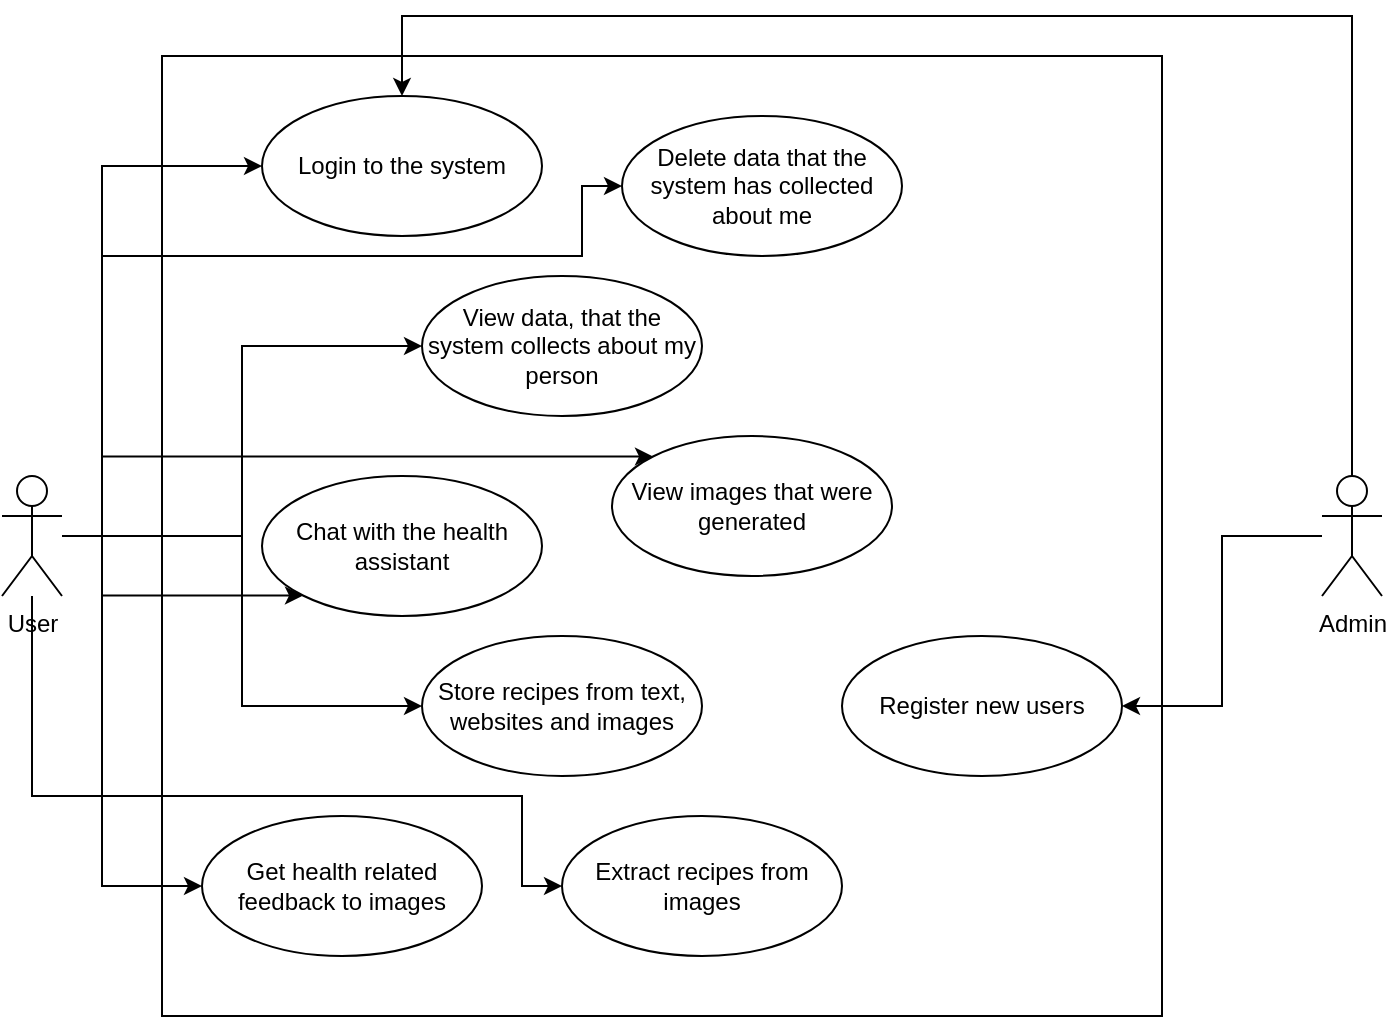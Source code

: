 <mxfile version="26.1.1">
  <diagram name="Seite-1" id="4RX0FcacjATqTiscdXWX">
    <mxGraphModel dx="2072" dy="1097" grid="1" gridSize="10" guides="1" tooltips="1" connect="1" arrows="1" fold="1" page="1" pageScale="1" pageWidth="850" pageHeight="1100" math="0" shadow="0">
      <root>
        <mxCell id="0" />
        <mxCell id="1" parent="0" />
        <mxCell id="k5wqPtVkNWBD3hjp_iGi-3" value="" style="html=1;whiteSpace=wrap;" vertex="1" parent="1">
          <mxGeometry x="200" y="50" width="500" height="480" as="geometry" />
        </mxCell>
        <mxCell id="k5wqPtVkNWBD3hjp_iGi-19" style="edgeStyle=orthogonalEdgeStyle;rounded=0;orthogonalLoop=1;jettySize=auto;html=1;entryX=0;entryY=0.5;entryDx=0;entryDy=0;" edge="1" parent="1" source="k5wqPtVkNWBD3hjp_iGi-1" target="k5wqPtVkNWBD3hjp_iGi-5">
          <mxGeometry relative="1" as="geometry">
            <Array as="points">
              <mxPoint x="170" y="290" />
              <mxPoint x="170" y="105" />
            </Array>
          </mxGeometry>
        </mxCell>
        <mxCell id="k5wqPtVkNWBD3hjp_iGi-22" style="edgeStyle=orthogonalEdgeStyle;rounded=0;orthogonalLoop=1;jettySize=auto;html=1;entryX=0;entryY=0.5;entryDx=0;entryDy=0;" edge="1" parent="1" source="k5wqPtVkNWBD3hjp_iGi-1" target="k5wqPtVkNWBD3hjp_iGi-6">
          <mxGeometry relative="1" as="geometry" />
        </mxCell>
        <mxCell id="k5wqPtVkNWBD3hjp_iGi-23" style="edgeStyle=orthogonalEdgeStyle;rounded=0;orthogonalLoop=1;jettySize=auto;html=1;entryX=0;entryY=1;entryDx=0;entryDy=0;" edge="1" parent="1" source="k5wqPtVkNWBD3hjp_iGi-1" target="k5wqPtVkNWBD3hjp_iGi-12">
          <mxGeometry relative="1" as="geometry">
            <Array as="points">
              <mxPoint x="170" y="290" />
              <mxPoint x="170" y="320" />
            </Array>
          </mxGeometry>
        </mxCell>
        <mxCell id="k5wqPtVkNWBD3hjp_iGi-24" style="edgeStyle=orthogonalEdgeStyle;rounded=0;orthogonalLoop=1;jettySize=auto;html=1;entryX=0;entryY=0.5;entryDx=0;entryDy=0;" edge="1" parent="1" source="k5wqPtVkNWBD3hjp_iGi-1" target="k5wqPtVkNWBD3hjp_iGi-9">
          <mxGeometry relative="1" as="geometry">
            <Array as="points">
              <mxPoint x="170" y="290" />
              <mxPoint x="170" y="465" />
            </Array>
          </mxGeometry>
        </mxCell>
        <mxCell id="k5wqPtVkNWBD3hjp_iGi-25" style="edgeStyle=orthogonalEdgeStyle;rounded=0;orthogonalLoop=1;jettySize=auto;html=1;entryX=0;entryY=0.5;entryDx=0;entryDy=0;" edge="1" parent="1" source="k5wqPtVkNWBD3hjp_iGi-1" target="k5wqPtVkNWBD3hjp_iGi-8">
          <mxGeometry relative="1" as="geometry" />
        </mxCell>
        <mxCell id="k5wqPtVkNWBD3hjp_iGi-26" style="edgeStyle=orthogonalEdgeStyle;rounded=0;orthogonalLoop=1;jettySize=auto;html=1;entryX=0;entryY=0.5;entryDx=0;entryDy=0;" edge="1" parent="1" source="k5wqPtVkNWBD3hjp_iGi-1" target="k5wqPtVkNWBD3hjp_iGi-10">
          <mxGeometry relative="1" as="geometry">
            <Array as="points">
              <mxPoint x="135" y="420" />
              <mxPoint x="380" y="420" />
              <mxPoint x="380" y="465" />
            </Array>
          </mxGeometry>
        </mxCell>
        <mxCell id="k5wqPtVkNWBD3hjp_iGi-27" style="edgeStyle=orthogonalEdgeStyle;rounded=0;orthogonalLoop=1;jettySize=auto;html=1;entryX=0;entryY=0;entryDx=0;entryDy=0;" edge="1" parent="1" source="k5wqPtVkNWBD3hjp_iGi-1" target="k5wqPtVkNWBD3hjp_iGi-14">
          <mxGeometry relative="1" as="geometry">
            <Array as="points">
              <mxPoint x="170" y="290" />
              <mxPoint x="170" y="250" />
            </Array>
          </mxGeometry>
        </mxCell>
        <mxCell id="k5wqPtVkNWBD3hjp_iGi-1" value="User&lt;div&gt;&lt;br&gt;&lt;/div&gt;" style="shape=umlActor;verticalLabelPosition=bottom;verticalAlign=top;html=1;" vertex="1" parent="1">
          <mxGeometry x="120" y="260" width="30" height="60" as="geometry" />
        </mxCell>
        <mxCell id="k5wqPtVkNWBD3hjp_iGi-17" style="edgeStyle=orthogonalEdgeStyle;rounded=0;orthogonalLoop=1;jettySize=auto;html=1;entryX=1;entryY=0.5;entryDx=0;entryDy=0;" edge="1" parent="1" source="k5wqPtVkNWBD3hjp_iGi-2" target="k5wqPtVkNWBD3hjp_iGi-15">
          <mxGeometry relative="1" as="geometry" />
        </mxCell>
        <mxCell id="k5wqPtVkNWBD3hjp_iGi-2" value="Admin" style="shape=umlActor;verticalLabelPosition=bottom;verticalAlign=top;html=1;" vertex="1" parent="1">
          <mxGeometry x="780" y="260" width="30" height="60" as="geometry" />
        </mxCell>
        <mxCell id="k5wqPtVkNWBD3hjp_iGi-5" value="Login to the system" style="ellipse;whiteSpace=wrap;html=1;" vertex="1" parent="1">
          <mxGeometry x="250" y="70" width="140" height="70" as="geometry" />
        </mxCell>
        <mxCell id="k5wqPtVkNWBD3hjp_iGi-6" value="View data, that the system collects about my person" style="ellipse;whiteSpace=wrap;html=1;" vertex="1" parent="1">
          <mxGeometry x="330" y="160" width="140" height="70" as="geometry" />
        </mxCell>
        <mxCell id="k5wqPtVkNWBD3hjp_iGi-7" value="Delete data that the system has collected about me" style="ellipse;whiteSpace=wrap;html=1;" vertex="1" parent="1">
          <mxGeometry x="430" y="80" width="140" height="70" as="geometry" />
        </mxCell>
        <mxCell id="k5wqPtVkNWBD3hjp_iGi-8" value="Store recipes from text, websites and images" style="ellipse;whiteSpace=wrap;html=1;" vertex="1" parent="1">
          <mxGeometry x="330" y="340" width="140" height="70" as="geometry" />
        </mxCell>
        <mxCell id="k5wqPtVkNWBD3hjp_iGi-9" value="Get health related feedback to images" style="ellipse;whiteSpace=wrap;html=1;" vertex="1" parent="1">
          <mxGeometry x="220" y="430" width="140" height="70" as="geometry" />
        </mxCell>
        <mxCell id="k5wqPtVkNWBD3hjp_iGi-10" value="Extract recipes from images" style="ellipse;whiteSpace=wrap;html=1;" vertex="1" parent="1">
          <mxGeometry x="400" y="430" width="140" height="70" as="geometry" />
        </mxCell>
        <mxCell id="k5wqPtVkNWBD3hjp_iGi-12" value="Chat with the health assistant" style="ellipse;whiteSpace=wrap;html=1;" vertex="1" parent="1">
          <mxGeometry x="250" y="260" width="140" height="70" as="geometry" />
        </mxCell>
        <mxCell id="k5wqPtVkNWBD3hjp_iGi-14" value="View images that were generated" style="ellipse;whiteSpace=wrap;html=1;" vertex="1" parent="1">
          <mxGeometry x="425" y="240" width="140" height="70" as="geometry" />
        </mxCell>
        <mxCell id="k5wqPtVkNWBD3hjp_iGi-15" value="Register new users" style="ellipse;whiteSpace=wrap;html=1;" vertex="1" parent="1">
          <mxGeometry x="540" y="340" width="140" height="70" as="geometry" />
        </mxCell>
        <mxCell id="k5wqPtVkNWBD3hjp_iGi-18" style="edgeStyle=orthogonalEdgeStyle;rounded=0;orthogonalLoop=1;jettySize=auto;html=1;" edge="1" parent="1" source="k5wqPtVkNWBD3hjp_iGi-2" target="k5wqPtVkNWBD3hjp_iGi-5">
          <mxGeometry relative="1" as="geometry">
            <Array as="points">
              <mxPoint x="795" y="30" />
              <mxPoint x="320" y="30" />
            </Array>
          </mxGeometry>
        </mxCell>
        <mxCell id="k5wqPtVkNWBD3hjp_iGi-20" style="edgeStyle=orthogonalEdgeStyle;rounded=0;orthogonalLoop=1;jettySize=auto;html=1;entryX=0;entryY=0.5;entryDx=0;entryDy=0;" edge="1" parent="1" source="k5wqPtVkNWBD3hjp_iGi-1" target="k5wqPtVkNWBD3hjp_iGi-7">
          <mxGeometry relative="1" as="geometry">
            <Array as="points">
              <mxPoint x="170" y="290" />
              <mxPoint x="170" y="150" />
              <mxPoint x="410" y="150" />
              <mxPoint x="410" y="115" />
            </Array>
          </mxGeometry>
        </mxCell>
      </root>
    </mxGraphModel>
  </diagram>
</mxfile>
